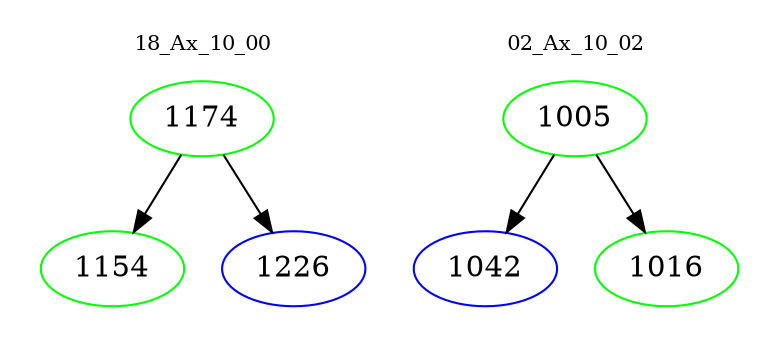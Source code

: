 digraph{
subgraph cluster_0 {
color = white
label = "18_Ax_10_00";
fontsize=10;
T0_1174 [label="1174", color="green"]
T0_1174 -> T0_1154 [color="black"]
T0_1154 [label="1154", color="green"]
T0_1174 -> T0_1226 [color="black"]
T0_1226 [label="1226", color="blue"]
}
subgraph cluster_1 {
color = white
label = "02_Ax_10_02";
fontsize=10;
T1_1005 [label="1005", color="green"]
T1_1005 -> T1_1042 [color="black"]
T1_1042 [label="1042", color="blue"]
T1_1005 -> T1_1016 [color="black"]
T1_1016 [label="1016", color="green"]
}
}
